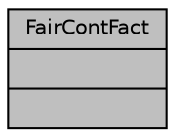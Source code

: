 digraph "FairContFact"
{
 // INTERACTIVE_SVG=YES
  bgcolor="transparent";
  edge [fontname="Helvetica",fontsize="10",labelfontname="Helvetica",labelfontsize="10"];
  node [fontname="Helvetica",fontsize="10",shape=record];
  Node1 [label="{FairContFact\n||}",height=0.2,width=0.4,color="black", fillcolor="grey75", style="filled", fontcolor="black"];
}
